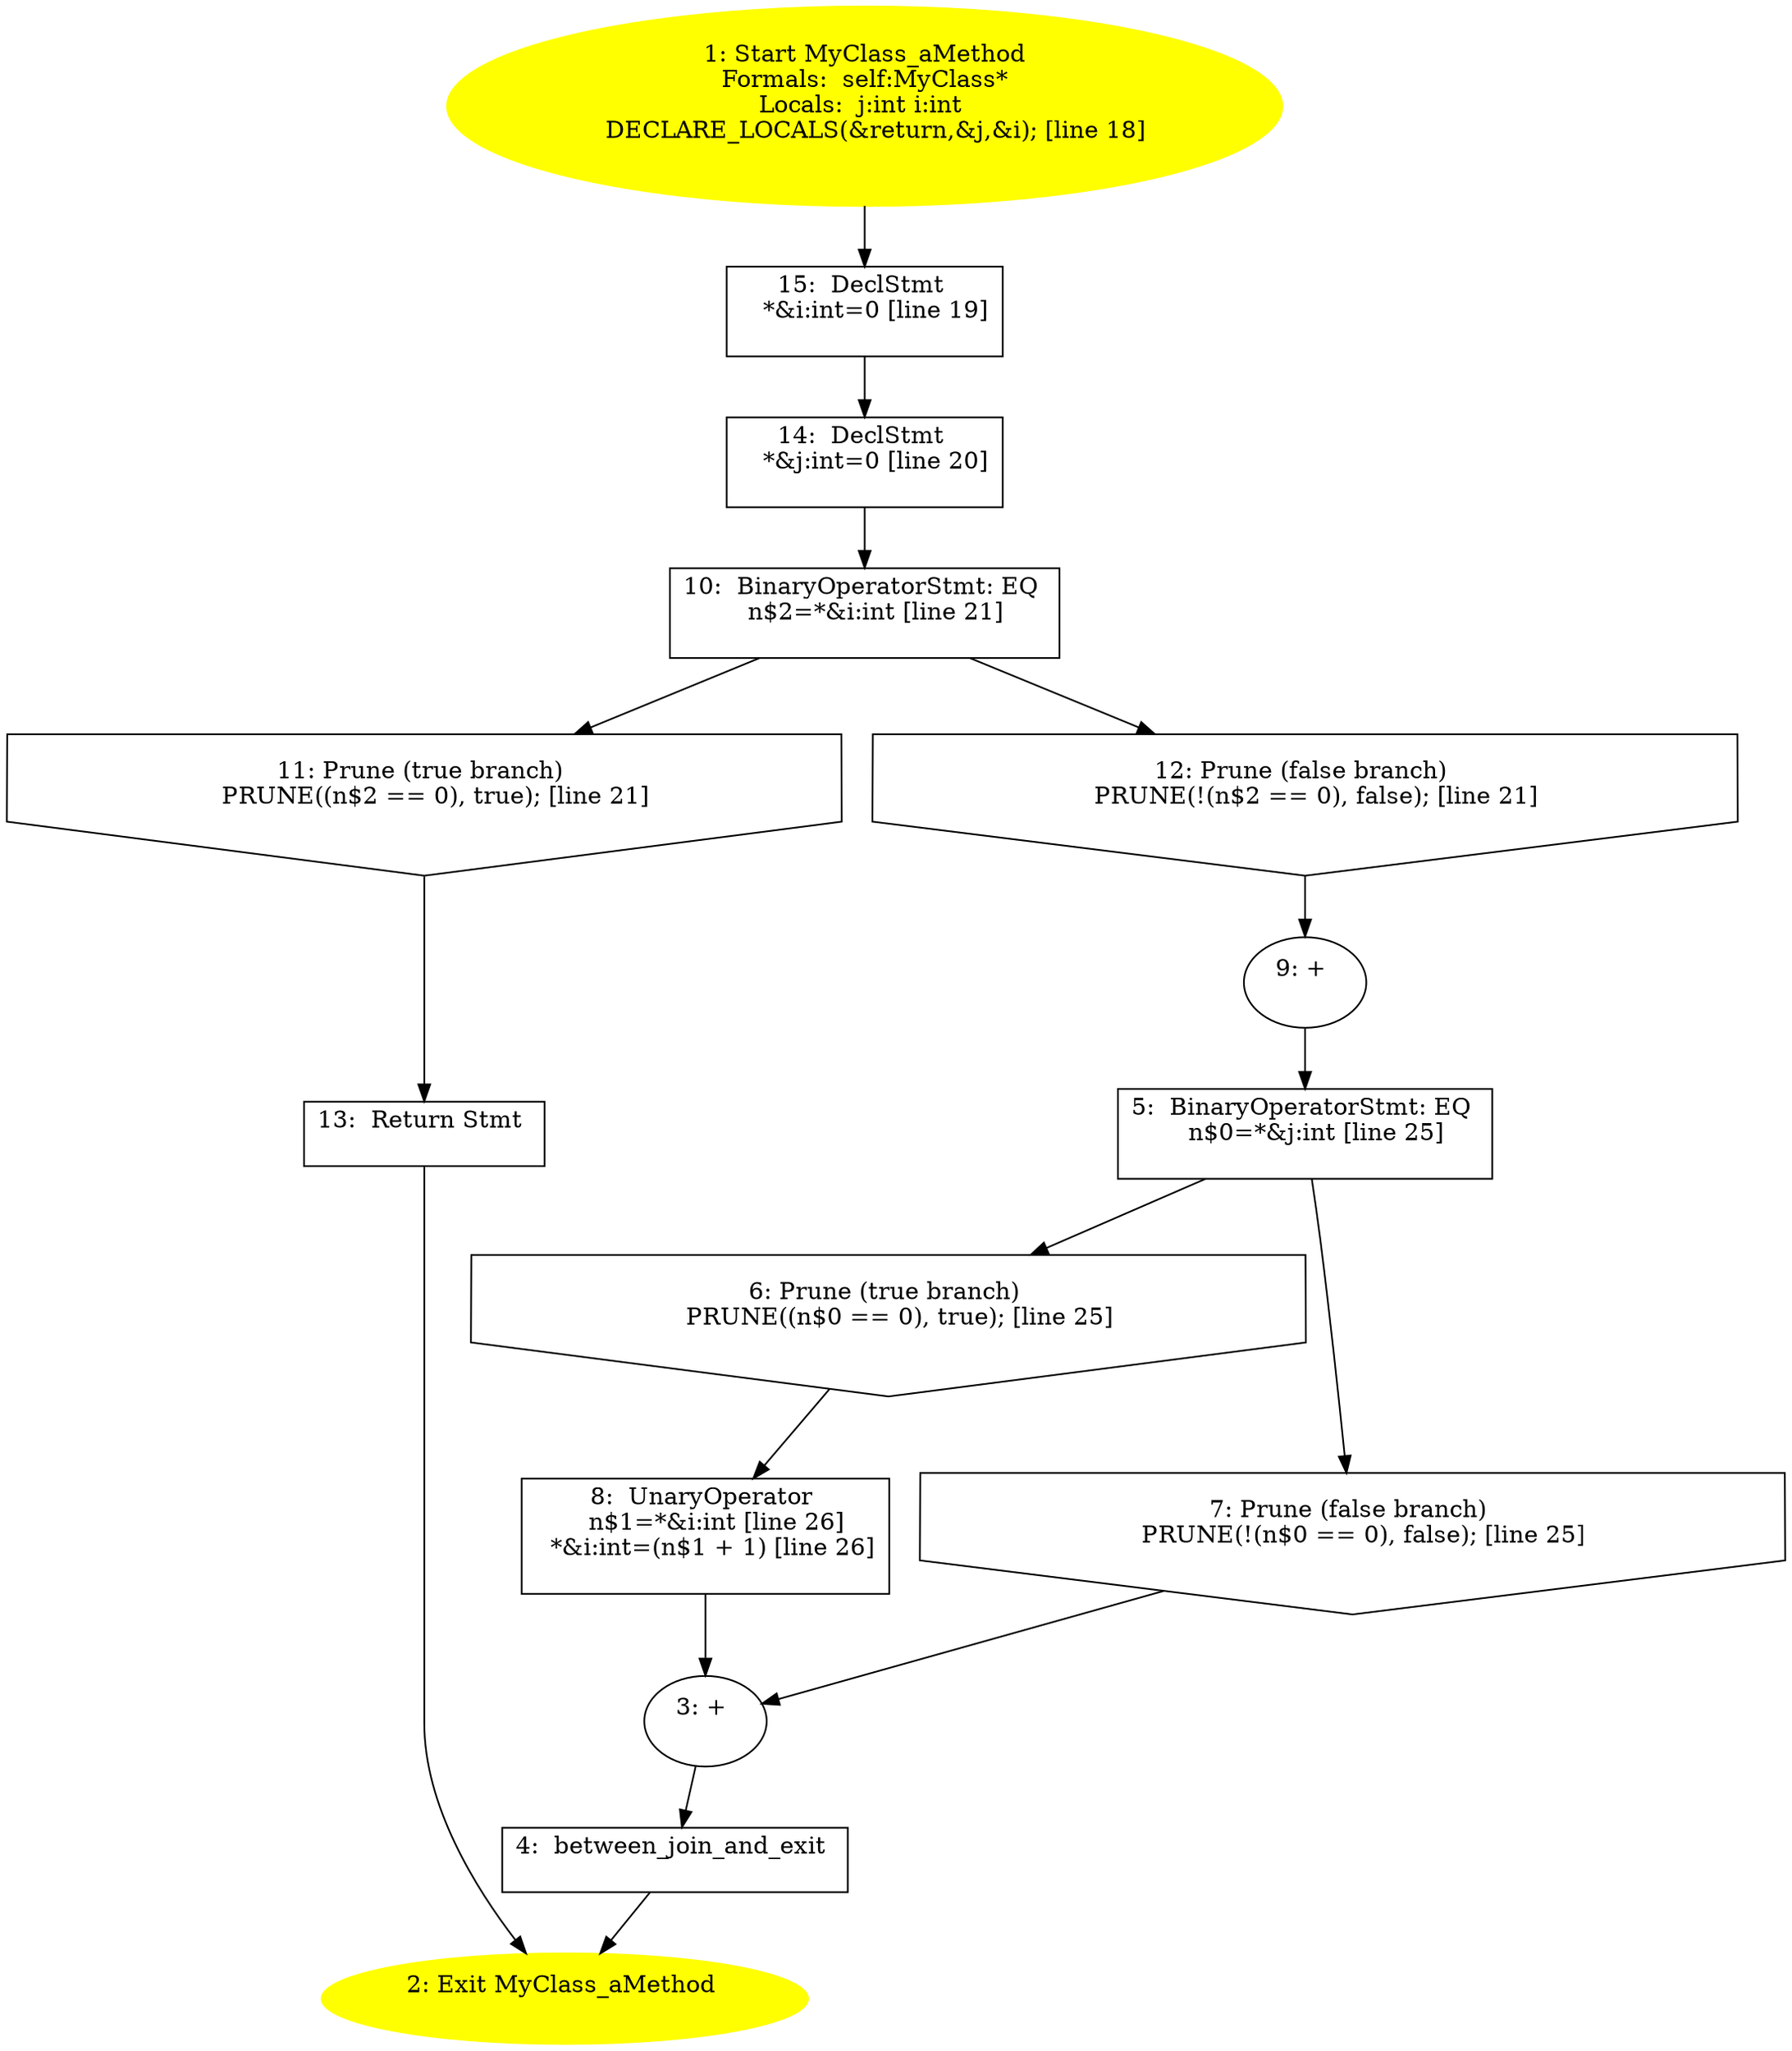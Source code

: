 /* @generated */
digraph iCFG {
"aMethod#MyClass#instance.af06019e61fb7341a36c141ed90caaaf_1" [label="1: Start MyClass_aMethod\nFormals:  self:MyClass*\nLocals:  j:int i:int \n   DECLARE_LOCALS(&return,&j,&i); [line 18]\n " color=yellow style=filled]
	

	 "aMethod#MyClass#instance.af06019e61fb7341a36c141ed90caaaf_1" -> "aMethod#MyClass#instance.af06019e61fb7341a36c141ed90caaaf_15" ;
"aMethod#MyClass#instance.af06019e61fb7341a36c141ed90caaaf_2" [label="2: Exit MyClass_aMethod \n  " color=yellow style=filled]
	

"aMethod#MyClass#instance.af06019e61fb7341a36c141ed90caaaf_3" [label="3: + \n  " ]
	

	 "aMethod#MyClass#instance.af06019e61fb7341a36c141ed90caaaf_3" -> "aMethod#MyClass#instance.af06019e61fb7341a36c141ed90caaaf_4" ;
"aMethod#MyClass#instance.af06019e61fb7341a36c141ed90caaaf_4" [label="4:  between_join_and_exit \n  " shape="box"]
	

	 "aMethod#MyClass#instance.af06019e61fb7341a36c141ed90caaaf_4" -> "aMethod#MyClass#instance.af06019e61fb7341a36c141ed90caaaf_2" ;
"aMethod#MyClass#instance.af06019e61fb7341a36c141ed90caaaf_5" [label="5:  BinaryOperatorStmt: EQ \n   n$0=*&j:int [line 25]\n " shape="box"]
	

	 "aMethod#MyClass#instance.af06019e61fb7341a36c141ed90caaaf_5" -> "aMethod#MyClass#instance.af06019e61fb7341a36c141ed90caaaf_6" ;
	 "aMethod#MyClass#instance.af06019e61fb7341a36c141ed90caaaf_5" -> "aMethod#MyClass#instance.af06019e61fb7341a36c141ed90caaaf_7" ;
"aMethod#MyClass#instance.af06019e61fb7341a36c141ed90caaaf_6" [label="6: Prune (true branch) \n   PRUNE((n$0 == 0), true); [line 25]\n " shape="invhouse"]
	

	 "aMethod#MyClass#instance.af06019e61fb7341a36c141ed90caaaf_6" -> "aMethod#MyClass#instance.af06019e61fb7341a36c141ed90caaaf_8" ;
"aMethod#MyClass#instance.af06019e61fb7341a36c141ed90caaaf_7" [label="7: Prune (false branch) \n   PRUNE(!(n$0 == 0), false); [line 25]\n " shape="invhouse"]
	

	 "aMethod#MyClass#instance.af06019e61fb7341a36c141ed90caaaf_7" -> "aMethod#MyClass#instance.af06019e61fb7341a36c141ed90caaaf_3" ;
"aMethod#MyClass#instance.af06019e61fb7341a36c141ed90caaaf_8" [label="8:  UnaryOperator \n   n$1=*&i:int [line 26]\n  *&i:int=(n$1 + 1) [line 26]\n " shape="box"]
	

	 "aMethod#MyClass#instance.af06019e61fb7341a36c141ed90caaaf_8" -> "aMethod#MyClass#instance.af06019e61fb7341a36c141ed90caaaf_3" ;
"aMethod#MyClass#instance.af06019e61fb7341a36c141ed90caaaf_9" [label="9: + \n  " ]
	

	 "aMethod#MyClass#instance.af06019e61fb7341a36c141ed90caaaf_9" -> "aMethod#MyClass#instance.af06019e61fb7341a36c141ed90caaaf_5" ;
"aMethod#MyClass#instance.af06019e61fb7341a36c141ed90caaaf_10" [label="10:  BinaryOperatorStmt: EQ \n   n$2=*&i:int [line 21]\n " shape="box"]
	

	 "aMethod#MyClass#instance.af06019e61fb7341a36c141ed90caaaf_10" -> "aMethod#MyClass#instance.af06019e61fb7341a36c141ed90caaaf_11" ;
	 "aMethod#MyClass#instance.af06019e61fb7341a36c141ed90caaaf_10" -> "aMethod#MyClass#instance.af06019e61fb7341a36c141ed90caaaf_12" ;
"aMethod#MyClass#instance.af06019e61fb7341a36c141ed90caaaf_11" [label="11: Prune (true branch) \n   PRUNE((n$2 == 0), true); [line 21]\n " shape="invhouse"]
	

	 "aMethod#MyClass#instance.af06019e61fb7341a36c141ed90caaaf_11" -> "aMethod#MyClass#instance.af06019e61fb7341a36c141ed90caaaf_13" ;
"aMethod#MyClass#instance.af06019e61fb7341a36c141ed90caaaf_12" [label="12: Prune (false branch) \n   PRUNE(!(n$2 == 0), false); [line 21]\n " shape="invhouse"]
	

	 "aMethod#MyClass#instance.af06019e61fb7341a36c141ed90caaaf_12" -> "aMethod#MyClass#instance.af06019e61fb7341a36c141ed90caaaf_9" ;
"aMethod#MyClass#instance.af06019e61fb7341a36c141ed90caaaf_13" [label="13:  Return Stmt \n  " shape="box"]
	

	 "aMethod#MyClass#instance.af06019e61fb7341a36c141ed90caaaf_13" -> "aMethod#MyClass#instance.af06019e61fb7341a36c141ed90caaaf_2" ;
"aMethod#MyClass#instance.af06019e61fb7341a36c141ed90caaaf_14" [label="14:  DeclStmt \n   *&j:int=0 [line 20]\n " shape="box"]
	

	 "aMethod#MyClass#instance.af06019e61fb7341a36c141ed90caaaf_14" -> "aMethod#MyClass#instance.af06019e61fb7341a36c141ed90caaaf_10" ;
"aMethod#MyClass#instance.af06019e61fb7341a36c141ed90caaaf_15" [label="15:  DeclStmt \n   *&i:int=0 [line 19]\n " shape="box"]
	

	 "aMethod#MyClass#instance.af06019e61fb7341a36c141ed90caaaf_15" -> "aMethod#MyClass#instance.af06019e61fb7341a36c141ed90caaaf_14" ;
}
